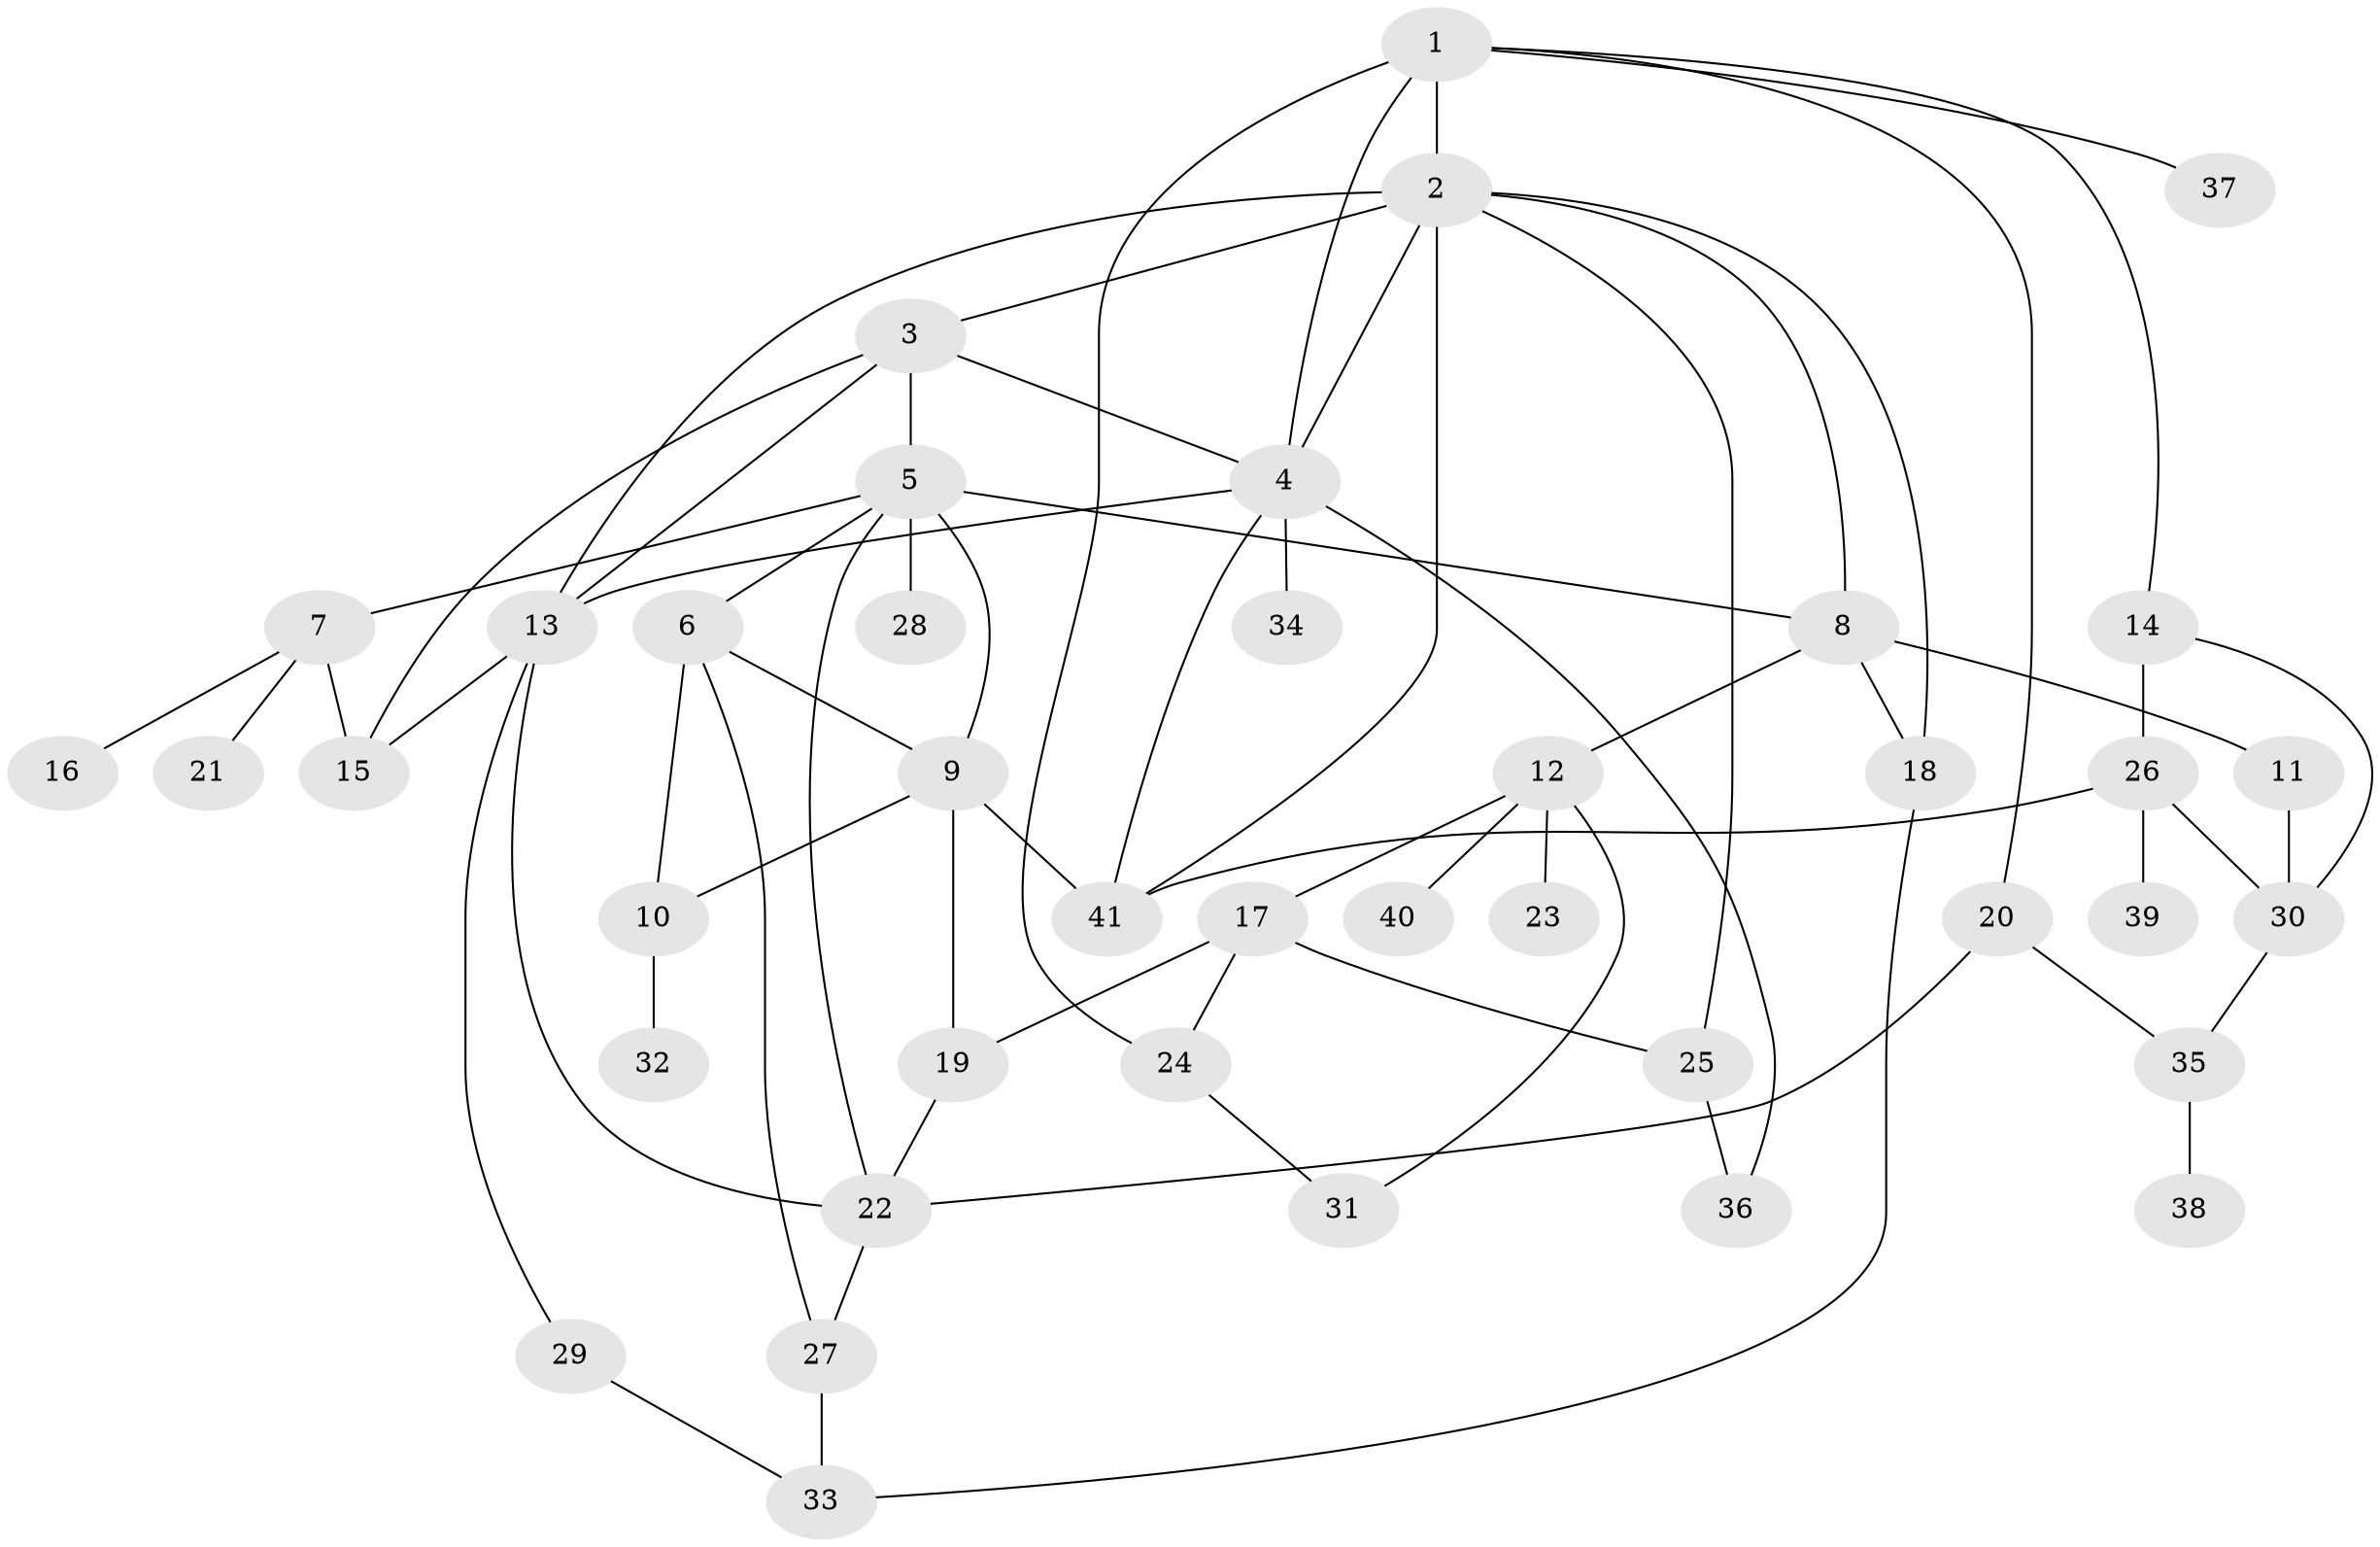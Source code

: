 // original degree distribution, {8: 0.012195121951219513, 6: 0.04878048780487805, 4: 0.2073170731707317, 9: 0.012195121951219513, 3: 0.18292682926829268, 2: 0.2682926829268293, 1: 0.25609756097560976, 5: 0.012195121951219513}
// Generated by graph-tools (version 1.1) at 2025/34/03/09/25 02:34:03]
// undirected, 41 vertices, 67 edges
graph export_dot {
graph [start="1"]
  node [color=gray90,style=filled];
  1;
  2;
  3;
  4;
  5;
  6;
  7;
  8;
  9;
  10;
  11;
  12;
  13;
  14;
  15;
  16;
  17;
  18;
  19;
  20;
  21;
  22;
  23;
  24;
  25;
  26;
  27;
  28;
  29;
  30;
  31;
  32;
  33;
  34;
  35;
  36;
  37;
  38;
  39;
  40;
  41;
  1 -- 2 [weight=1.0];
  1 -- 4 [weight=1.0];
  1 -- 14 [weight=1.0];
  1 -- 20 [weight=1.0];
  1 -- 24 [weight=2.0];
  1 -- 37 [weight=1.0];
  2 -- 3 [weight=1.0];
  2 -- 4 [weight=1.0];
  2 -- 8 [weight=1.0];
  2 -- 13 [weight=1.0];
  2 -- 18 [weight=1.0];
  2 -- 25 [weight=1.0];
  2 -- 41 [weight=1.0];
  3 -- 4 [weight=1.0];
  3 -- 5 [weight=1.0];
  3 -- 13 [weight=1.0];
  3 -- 15 [weight=1.0];
  4 -- 13 [weight=1.0];
  4 -- 34 [weight=1.0];
  4 -- 36 [weight=2.0];
  4 -- 41 [weight=1.0];
  5 -- 6 [weight=1.0];
  5 -- 7 [weight=1.0];
  5 -- 8 [weight=1.0];
  5 -- 9 [weight=1.0];
  5 -- 22 [weight=1.0];
  5 -- 28 [weight=2.0];
  6 -- 9 [weight=1.0];
  6 -- 10 [weight=1.0];
  6 -- 27 [weight=1.0];
  7 -- 15 [weight=2.0];
  7 -- 16 [weight=1.0];
  7 -- 21 [weight=1.0];
  8 -- 11 [weight=1.0];
  8 -- 12 [weight=1.0];
  8 -- 18 [weight=1.0];
  9 -- 10 [weight=1.0];
  9 -- 19 [weight=1.0];
  9 -- 41 [weight=1.0];
  10 -- 32 [weight=1.0];
  11 -- 30 [weight=1.0];
  12 -- 17 [weight=1.0];
  12 -- 23 [weight=1.0];
  12 -- 31 [weight=1.0];
  12 -- 40 [weight=1.0];
  13 -- 15 [weight=1.0];
  13 -- 22 [weight=1.0];
  13 -- 29 [weight=1.0];
  14 -- 26 [weight=1.0];
  14 -- 30 [weight=1.0];
  17 -- 19 [weight=1.0];
  17 -- 24 [weight=1.0];
  17 -- 25 [weight=1.0];
  18 -- 33 [weight=1.0];
  19 -- 22 [weight=1.0];
  20 -- 22 [weight=1.0];
  20 -- 35 [weight=1.0];
  22 -- 27 [weight=1.0];
  24 -- 31 [weight=1.0];
  25 -- 36 [weight=2.0];
  26 -- 30 [weight=1.0];
  26 -- 39 [weight=1.0];
  26 -- 41 [weight=1.0];
  27 -- 33 [weight=1.0];
  29 -- 33 [weight=1.0];
  30 -- 35 [weight=1.0];
  35 -- 38 [weight=1.0];
}
